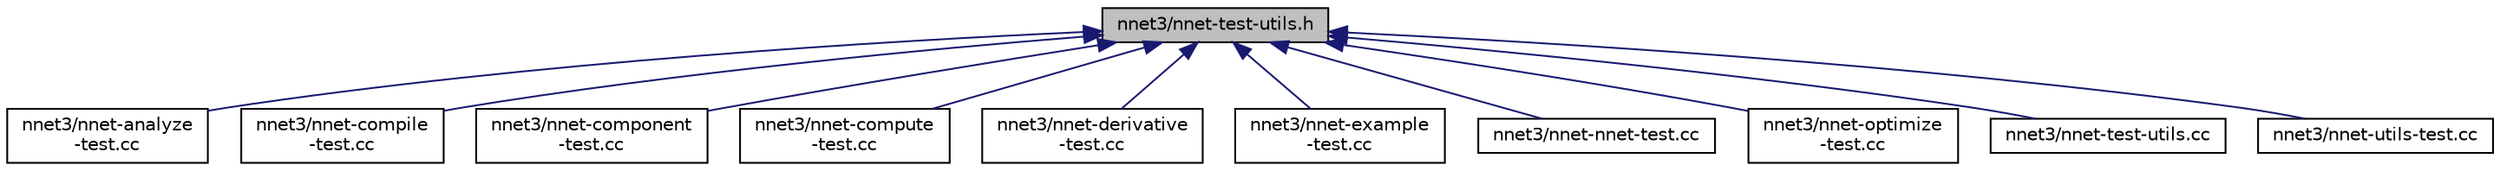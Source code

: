 digraph "nnet3/nnet-test-utils.h"
{
  edge [fontname="Helvetica",fontsize="10",labelfontname="Helvetica",labelfontsize="10"];
  node [fontname="Helvetica",fontsize="10",shape=record];
  Node104 [label="nnet3/nnet-test-utils.h",height=0.2,width=0.4,color="black", fillcolor="grey75", style="filled", fontcolor="black"];
  Node104 -> Node105 [dir="back",color="midnightblue",fontsize="10",style="solid",fontname="Helvetica"];
  Node105 [label="nnet3/nnet-analyze\l-test.cc",height=0.2,width=0.4,color="black", fillcolor="white", style="filled",URL="$nnet-analyze-test_8cc.html"];
  Node104 -> Node106 [dir="back",color="midnightblue",fontsize="10",style="solid",fontname="Helvetica"];
  Node106 [label="nnet3/nnet-compile\l-test.cc",height=0.2,width=0.4,color="black", fillcolor="white", style="filled",URL="$nnet-compile-test_8cc.html"];
  Node104 -> Node107 [dir="back",color="midnightblue",fontsize="10",style="solid",fontname="Helvetica"];
  Node107 [label="nnet3/nnet-component\l-test.cc",height=0.2,width=0.4,color="black", fillcolor="white", style="filled",URL="$_2nnet-component-test_8cc.html"];
  Node104 -> Node108 [dir="back",color="midnightblue",fontsize="10",style="solid",fontname="Helvetica"];
  Node108 [label="nnet3/nnet-compute\l-test.cc",height=0.2,width=0.4,color="black", fillcolor="white", style="filled",URL="$nnet3_2nnet-compute-test_8cc.html"];
  Node104 -> Node109 [dir="back",color="midnightblue",fontsize="10",style="solid",fontname="Helvetica"];
  Node109 [label="nnet3/nnet-derivative\l-test.cc",height=0.2,width=0.4,color="black", fillcolor="white", style="filled",URL="$nnet-derivative-test_8cc.html"];
  Node104 -> Node110 [dir="back",color="midnightblue",fontsize="10",style="solid",fontname="Helvetica"];
  Node110 [label="nnet3/nnet-example\l-test.cc",height=0.2,width=0.4,color="black", fillcolor="white", style="filled",URL="$nnet-example-test_8cc.html"];
  Node104 -> Node111 [dir="back",color="midnightblue",fontsize="10",style="solid",fontname="Helvetica"];
  Node111 [label="nnet3/nnet-nnet-test.cc",height=0.2,width=0.4,color="black", fillcolor="white", style="filled",URL="$nnet3_2nnet-nnet-test_8cc.html"];
  Node104 -> Node112 [dir="back",color="midnightblue",fontsize="10",style="solid",fontname="Helvetica"];
  Node112 [label="nnet3/nnet-optimize\l-test.cc",height=0.2,width=0.4,color="black", fillcolor="white", style="filled",URL="$nnet-optimize-test_8cc.html"];
  Node104 -> Node113 [dir="back",color="midnightblue",fontsize="10",style="solid",fontname="Helvetica"];
  Node113 [label="nnet3/nnet-test-utils.cc",height=0.2,width=0.4,color="black", fillcolor="white", style="filled",URL="$nnet-test-utils_8cc.html"];
  Node104 -> Node114 [dir="back",color="midnightblue",fontsize="10",style="solid",fontname="Helvetica"];
  Node114 [label="nnet3/nnet-utils-test.cc",height=0.2,width=0.4,color="black", fillcolor="white", style="filled",URL="$nnet-utils-test_8cc.html"];
}
